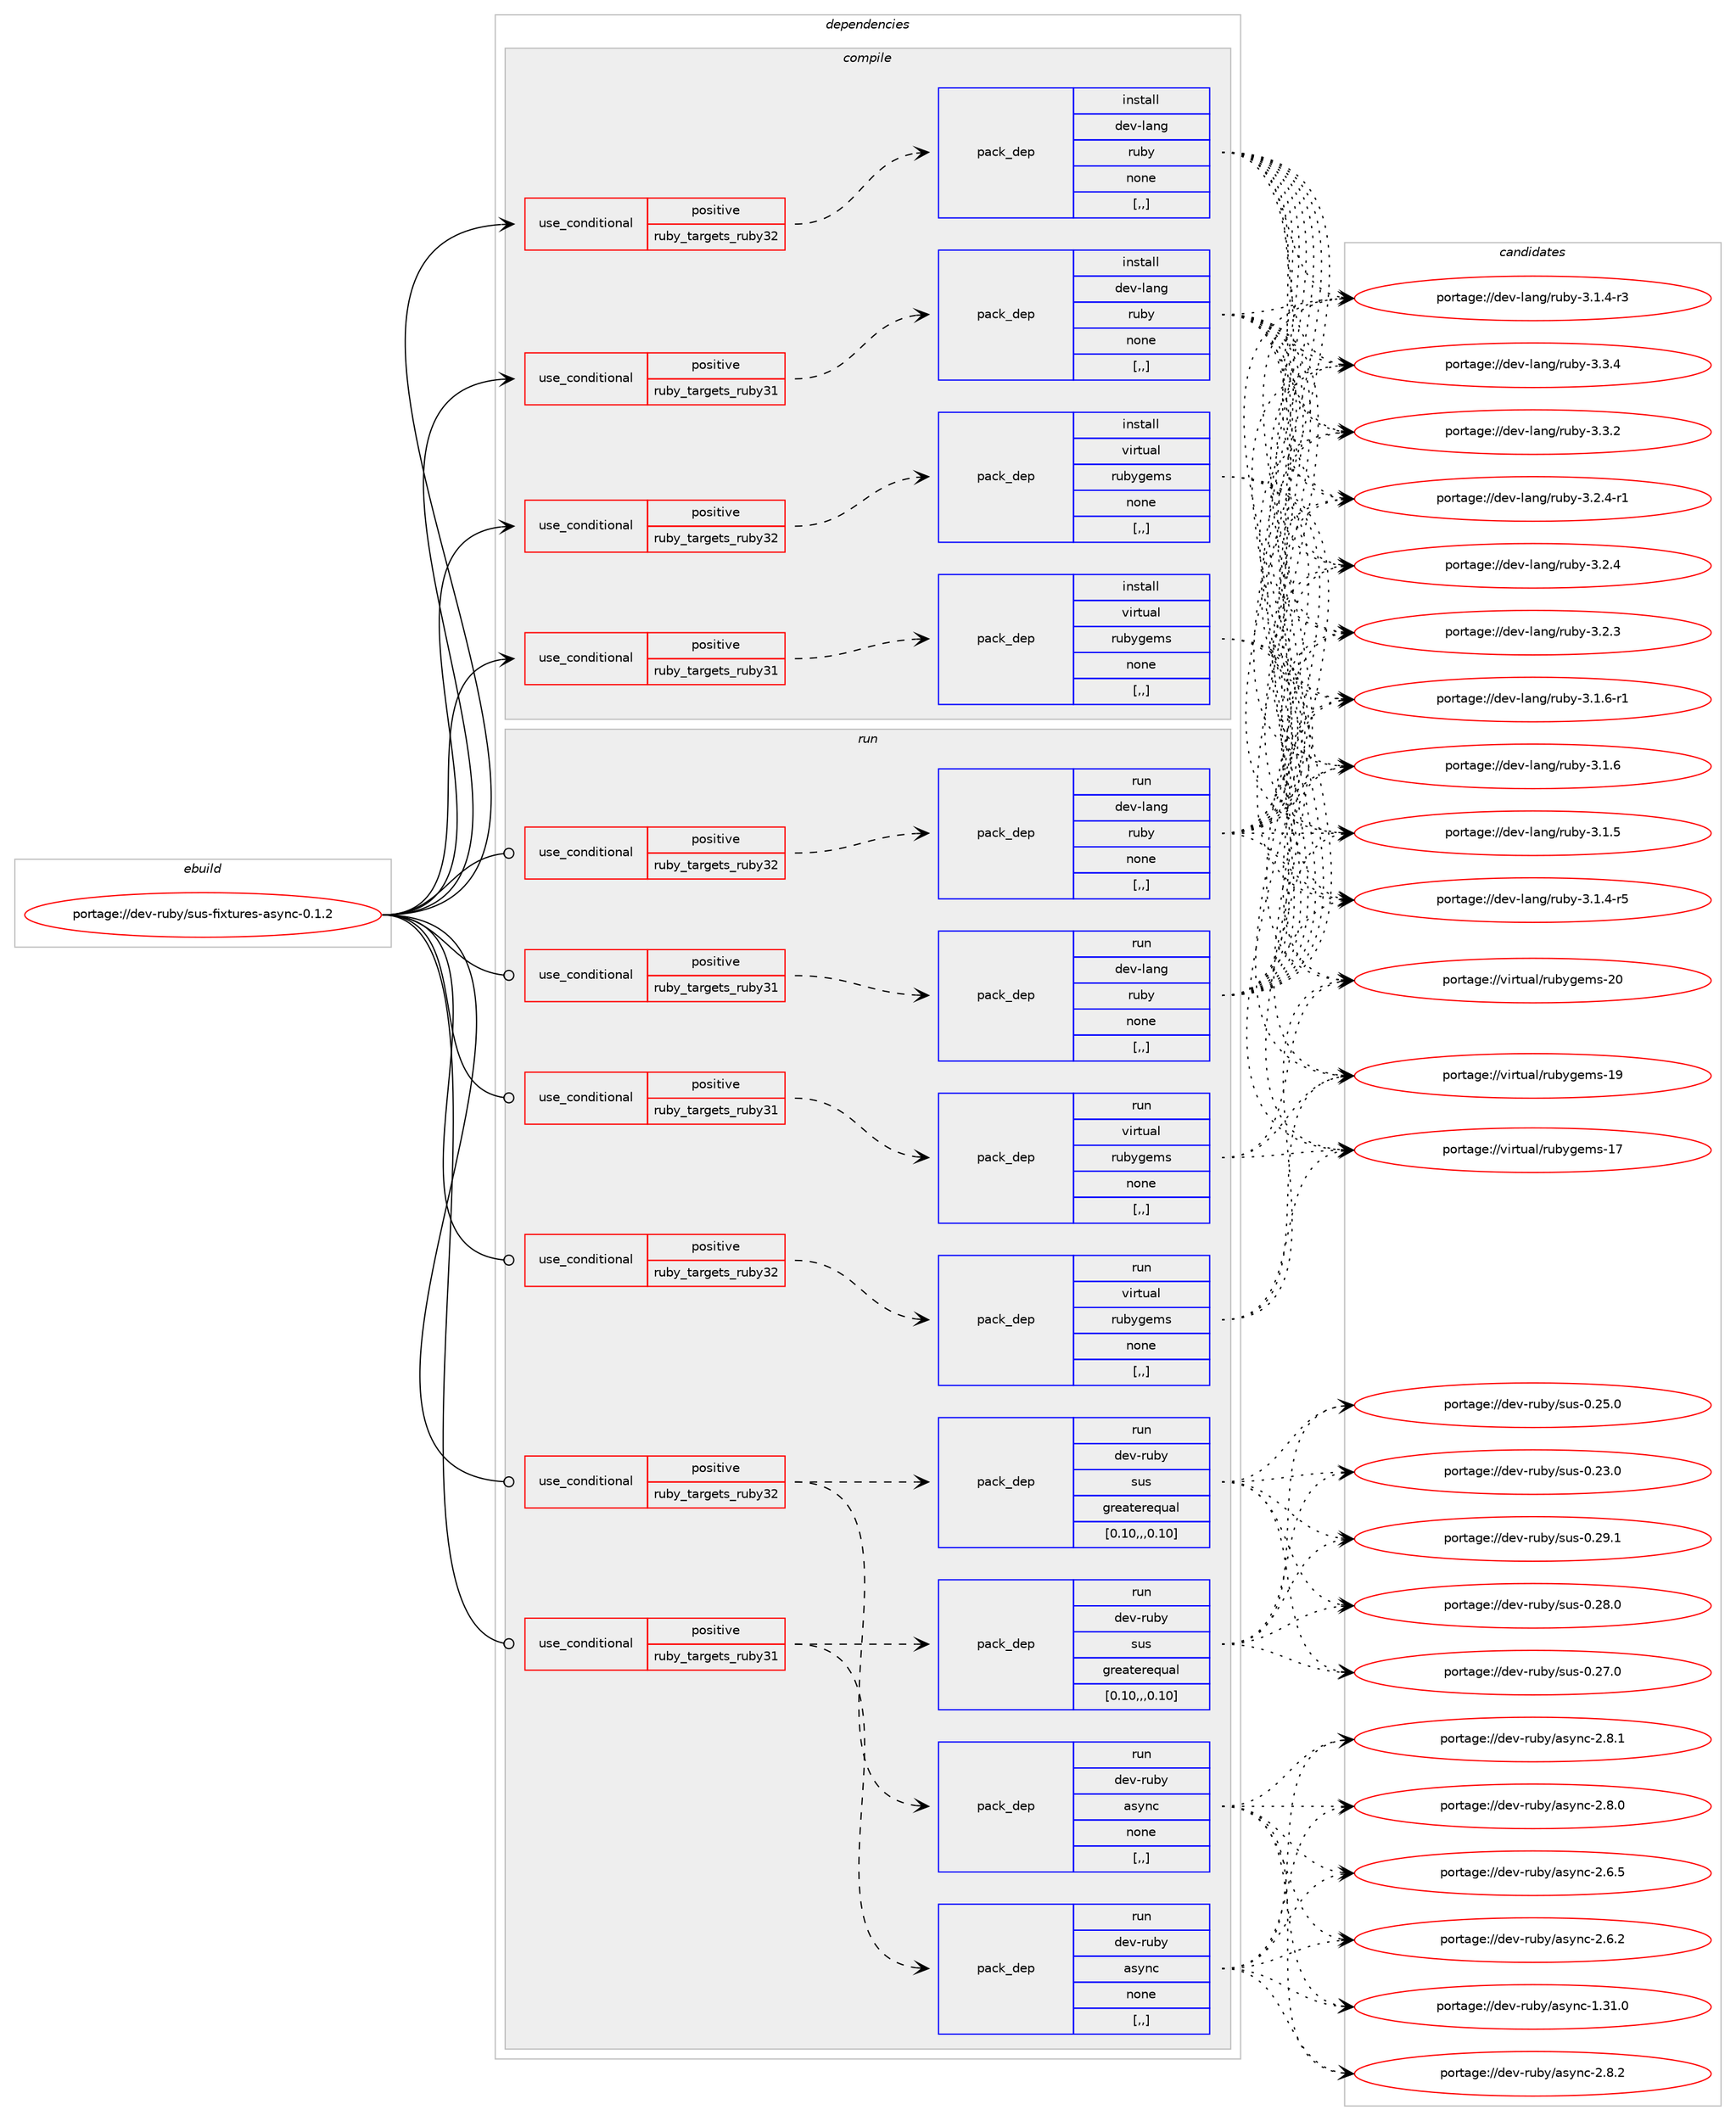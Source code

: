 digraph prolog {

# *************
# Graph options
# *************

newrank=true;
concentrate=true;
compound=true;
graph [rankdir=LR,fontname=Helvetica,fontsize=10,ranksep=1.5];#, ranksep=2.5, nodesep=0.2];
edge  [arrowhead=vee];
node  [fontname=Helvetica,fontsize=10];

# **********
# The ebuild
# **********

subgraph cluster_leftcol {
color=gray;
label=<<i>ebuild</i>>;
id [label="portage://dev-ruby/sus-fixtures-async-0.1.2", color=red, width=4, href="../dev-ruby/sus-fixtures-async-0.1.2.svg"];
}

# ****************
# The dependencies
# ****************

subgraph cluster_midcol {
color=gray;
label=<<i>dependencies</i>>;
subgraph cluster_compile {
fillcolor="#eeeeee";
style=filled;
label=<<i>compile</i>>;
subgraph cond57572 {
dependency205453 [label=<<TABLE BORDER="0" CELLBORDER="1" CELLSPACING="0" CELLPADDING="4"><TR><TD ROWSPAN="3" CELLPADDING="10">use_conditional</TD></TR><TR><TD>positive</TD></TR><TR><TD>ruby_targets_ruby31</TD></TR></TABLE>>, shape=none, color=red];
subgraph pack146490 {
dependency205454 [label=<<TABLE BORDER="0" CELLBORDER="1" CELLSPACING="0" CELLPADDING="4" WIDTH="220"><TR><TD ROWSPAN="6" CELLPADDING="30">pack_dep</TD></TR><TR><TD WIDTH="110">install</TD></TR><TR><TD>dev-lang</TD></TR><TR><TD>ruby</TD></TR><TR><TD>none</TD></TR><TR><TD>[,,]</TD></TR></TABLE>>, shape=none, color=blue];
}
dependency205453:e -> dependency205454:w [weight=20,style="dashed",arrowhead="vee"];
}
id:e -> dependency205453:w [weight=20,style="solid",arrowhead="vee"];
subgraph cond57573 {
dependency205455 [label=<<TABLE BORDER="0" CELLBORDER="1" CELLSPACING="0" CELLPADDING="4"><TR><TD ROWSPAN="3" CELLPADDING="10">use_conditional</TD></TR><TR><TD>positive</TD></TR><TR><TD>ruby_targets_ruby31</TD></TR></TABLE>>, shape=none, color=red];
subgraph pack146491 {
dependency205456 [label=<<TABLE BORDER="0" CELLBORDER="1" CELLSPACING="0" CELLPADDING="4" WIDTH="220"><TR><TD ROWSPAN="6" CELLPADDING="30">pack_dep</TD></TR><TR><TD WIDTH="110">install</TD></TR><TR><TD>virtual</TD></TR><TR><TD>rubygems</TD></TR><TR><TD>none</TD></TR><TR><TD>[,,]</TD></TR></TABLE>>, shape=none, color=blue];
}
dependency205455:e -> dependency205456:w [weight=20,style="dashed",arrowhead="vee"];
}
id:e -> dependency205455:w [weight=20,style="solid",arrowhead="vee"];
subgraph cond57574 {
dependency205457 [label=<<TABLE BORDER="0" CELLBORDER="1" CELLSPACING="0" CELLPADDING="4"><TR><TD ROWSPAN="3" CELLPADDING="10">use_conditional</TD></TR><TR><TD>positive</TD></TR><TR><TD>ruby_targets_ruby32</TD></TR></TABLE>>, shape=none, color=red];
subgraph pack146492 {
dependency205458 [label=<<TABLE BORDER="0" CELLBORDER="1" CELLSPACING="0" CELLPADDING="4" WIDTH="220"><TR><TD ROWSPAN="6" CELLPADDING="30">pack_dep</TD></TR><TR><TD WIDTH="110">install</TD></TR><TR><TD>dev-lang</TD></TR><TR><TD>ruby</TD></TR><TR><TD>none</TD></TR><TR><TD>[,,]</TD></TR></TABLE>>, shape=none, color=blue];
}
dependency205457:e -> dependency205458:w [weight=20,style="dashed",arrowhead="vee"];
}
id:e -> dependency205457:w [weight=20,style="solid",arrowhead="vee"];
subgraph cond57575 {
dependency205459 [label=<<TABLE BORDER="0" CELLBORDER="1" CELLSPACING="0" CELLPADDING="4"><TR><TD ROWSPAN="3" CELLPADDING="10">use_conditional</TD></TR><TR><TD>positive</TD></TR><TR><TD>ruby_targets_ruby32</TD></TR></TABLE>>, shape=none, color=red];
subgraph pack146493 {
dependency205460 [label=<<TABLE BORDER="0" CELLBORDER="1" CELLSPACING="0" CELLPADDING="4" WIDTH="220"><TR><TD ROWSPAN="6" CELLPADDING="30">pack_dep</TD></TR><TR><TD WIDTH="110">install</TD></TR><TR><TD>virtual</TD></TR><TR><TD>rubygems</TD></TR><TR><TD>none</TD></TR><TR><TD>[,,]</TD></TR></TABLE>>, shape=none, color=blue];
}
dependency205459:e -> dependency205460:w [weight=20,style="dashed",arrowhead="vee"];
}
id:e -> dependency205459:w [weight=20,style="solid",arrowhead="vee"];
}
subgraph cluster_compileandrun {
fillcolor="#eeeeee";
style=filled;
label=<<i>compile and run</i>>;
}
subgraph cluster_run {
fillcolor="#eeeeee";
style=filled;
label=<<i>run</i>>;
subgraph cond57576 {
dependency205461 [label=<<TABLE BORDER="0" CELLBORDER="1" CELLSPACING="0" CELLPADDING="4"><TR><TD ROWSPAN="3" CELLPADDING="10">use_conditional</TD></TR><TR><TD>positive</TD></TR><TR><TD>ruby_targets_ruby31</TD></TR></TABLE>>, shape=none, color=red];
subgraph pack146494 {
dependency205462 [label=<<TABLE BORDER="0" CELLBORDER="1" CELLSPACING="0" CELLPADDING="4" WIDTH="220"><TR><TD ROWSPAN="6" CELLPADDING="30">pack_dep</TD></TR><TR><TD WIDTH="110">run</TD></TR><TR><TD>dev-lang</TD></TR><TR><TD>ruby</TD></TR><TR><TD>none</TD></TR><TR><TD>[,,]</TD></TR></TABLE>>, shape=none, color=blue];
}
dependency205461:e -> dependency205462:w [weight=20,style="dashed",arrowhead="vee"];
}
id:e -> dependency205461:w [weight=20,style="solid",arrowhead="odot"];
subgraph cond57577 {
dependency205463 [label=<<TABLE BORDER="0" CELLBORDER="1" CELLSPACING="0" CELLPADDING="4"><TR><TD ROWSPAN="3" CELLPADDING="10">use_conditional</TD></TR><TR><TD>positive</TD></TR><TR><TD>ruby_targets_ruby31</TD></TR></TABLE>>, shape=none, color=red];
subgraph pack146495 {
dependency205464 [label=<<TABLE BORDER="0" CELLBORDER="1" CELLSPACING="0" CELLPADDING="4" WIDTH="220"><TR><TD ROWSPAN="6" CELLPADDING="30">pack_dep</TD></TR><TR><TD WIDTH="110">run</TD></TR><TR><TD>dev-ruby</TD></TR><TR><TD>async</TD></TR><TR><TD>none</TD></TR><TR><TD>[,,]</TD></TR></TABLE>>, shape=none, color=blue];
}
dependency205463:e -> dependency205464:w [weight=20,style="dashed",arrowhead="vee"];
subgraph pack146496 {
dependency205465 [label=<<TABLE BORDER="0" CELLBORDER="1" CELLSPACING="0" CELLPADDING="4" WIDTH="220"><TR><TD ROWSPAN="6" CELLPADDING="30">pack_dep</TD></TR><TR><TD WIDTH="110">run</TD></TR><TR><TD>dev-ruby</TD></TR><TR><TD>sus</TD></TR><TR><TD>greaterequal</TD></TR><TR><TD>[0.10,,,0.10]</TD></TR></TABLE>>, shape=none, color=blue];
}
dependency205463:e -> dependency205465:w [weight=20,style="dashed",arrowhead="vee"];
}
id:e -> dependency205463:w [weight=20,style="solid",arrowhead="odot"];
subgraph cond57578 {
dependency205466 [label=<<TABLE BORDER="0" CELLBORDER="1" CELLSPACING="0" CELLPADDING="4"><TR><TD ROWSPAN="3" CELLPADDING="10">use_conditional</TD></TR><TR><TD>positive</TD></TR><TR><TD>ruby_targets_ruby31</TD></TR></TABLE>>, shape=none, color=red];
subgraph pack146497 {
dependency205467 [label=<<TABLE BORDER="0" CELLBORDER="1" CELLSPACING="0" CELLPADDING="4" WIDTH="220"><TR><TD ROWSPAN="6" CELLPADDING="30">pack_dep</TD></TR><TR><TD WIDTH="110">run</TD></TR><TR><TD>virtual</TD></TR><TR><TD>rubygems</TD></TR><TR><TD>none</TD></TR><TR><TD>[,,]</TD></TR></TABLE>>, shape=none, color=blue];
}
dependency205466:e -> dependency205467:w [weight=20,style="dashed",arrowhead="vee"];
}
id:e -> dependency205466:w [weight=20,style="solid",arrowhead="odot"];
subgraph cond57579 {
dependency205468 [label=<<TABLE BORDER="0" CELLBORDER="1" CELLSPACING="0" CELLPADDING="4"><TR><TD ROWSPAN="3" CELLPADDING="10">use_conditional</TD></TR><TR><TD>positive</TD></TR><TR><TD>ruby_targets_ruby32</TD></TR></TABLE>>, shape=none, color=red];
subgraph pack146498 {
dependency205469 [label=<<TABLE BORDER="0" CELLBORDER="1" CELLSPACING="0" CELLPADDING="4" WIDTH="220"><TR><TD ROWSPAN="6" CELLPADDING="30">pack_dep</TD></TR><TR><TD WIDTH="110">run</TD></TR><TR><TD>dev-lang</TD></TR><TR><TD>ruby</TD></TR><TR><TD>none</TD></TR><TR><TD>[,,]</TD></TR></TABLE>>, shape=none, color=blue];
}
dependency205468:e -> dependency205469:w [weight=20,style="dashed",arrowhead="vee"];
}
id:e -> dependency205468:w [weight=20,style="solid",arrowhead="odot"];
subgraph cond57580 {
dependency205470 [label=<<TABLE BORDER="0" CELLBORDER="1" CELLSPACING="0" CELLPADDING="4"><TR><TD ROWSPAN="3" CELLPADDING="10">use_conditional</TD></TR><TR><TD>positive</TD></TR><TR><TD>ruby_targets_ruby32</TD></TR></TABLE>>, shape=none, color=red];
subgraph pack146499 {
dependency205471 [label=<<TABLE BORDER="0" CELLBORDER="1" CELLSPACING="0" CELLPADDING="4" WIDTH="220"><TR><TD ROWSPAN="6" CELLPADDING="30">pack_dep</TD></TR><TR><TD WIDTH="110">run</TD></TR><TR><TD>dev-ruby</TD></TR><TR><TD>async</TD></TR><TR><TD>none</TD></TR><TR><TD>[,,]</TD></TR></TABLE>>, shape=none, color=blue];
}
dependency205470:e -> dependency205471:w [weight=20,style="dashed",arrowhead="vee"];
subgraph pack146500 {
dependency205472 [label=<<TABLE BORDER="0" CELLBORDER="1" CELLSPACING="0" CELLPADDING="4" WIDTH="220"><TR><TD ROWSPAN="6" CELLPADDING="30">pack_dep</TD></TR><TR><TD WIDTH="110">run</TD></TR><TR><TD>dev-ruby</TD></TR><TR><TD>sus</TD></TR><TR><TD>greaterequal</TD></TR><TR><TD>[0.10,,,0.10]</TD></TR></TABLE>>, shape=none, color=blue];
}
dependency205470:e -> dependency205472:w [weight=20,style="dashed",arrowhead="vee"];
}
id:e -> dependency205470:w [weight=20,style="solid",arrowhead="odot"];
subgraph cond57581 {
dependency205473 [label=<<TABLE BORDER="0" CELLBORDER="1" CELLSPACING="0" CELLPADDING="4"><TR><TD ROWSPAN="3" CELLPADDING="10">use_conditional</TD></TR><TR><TD>positive</TD></TR><TR><TD>ruby_targets_ruby32</TD></TR></TABLE>>, shape=none, color=red];
subgraph pack146501 {
dependency205474 [label=<<TABLE BORDER="0" CELLBORDER="1" CELLSPACING="0" CELLPADDING="4" WIDTH="220"><TR><TD ROWSPAN="6" CELLPADDING="30">pack_dep</TD></TR><TR><TD WIDTH="110">run</TD></TR><TR><TD>virtual</TD></TR><TR><TD>rubygems</TD></TR><TR><TD>none</TD></TR><TR><TD>[,,]</TD></TR></TABLE>>, shape=none, color=blue];
}
dependency205473:e -> dependency205474:w [weight=20,style="dashed",arrowhead="vee"];
}
id:e -> dependency205473:w [weight=20,style="solid",arrowhead="odot"];
}
}

# **************
# The candidates
# **************

subgraph cluster_choices {
rank=same;
color=gray;
label=<<i>candidates</i>>;

subgraph choice146490 {
color=black;
nodesep=1;
choice10010111845108971101034711411798121455146514652 [label="portage://dev-lang/ruby-3.3.4", color=red, width=4,href="../dev-lang/ruby-3.3.4.svg"];
choice10010111845108971101034711411798121455146514650 [label="portage://dev-lang/ruby-3.3.2", color=red, width=4,href="../dev-lang/ruby-3.3.2.svg"];
choice100101118451089711010347114117981214551465046524511449 [label="portage://dev-lang/ruby-3.2.4-r1", color=red, width=4,href="../dev-lang/ruby-3.2.4-r1.svg"];
choice10010111845108971101034711411798121455146504652 [label="portage://dev-lang/ruby-3.2.4", color=red, width=4,href="../dev-lang/ruby-3.2.4.svg"];
choice10010111845108971101034711411798121455146504651 [label="portage://dev-lang/ruby-3.2.3", color=red, width=4,href="../dev-lang/ruby-3.2.3.svg"];
choice100101118451089711010347114117981214551464946544511449 [label="portage://dev-lang/ruby-3.1.6-r1", color=red, width=4,href="../dev-lang/ruby-3.1.6-r1.svg"];
choice10010111845108971101034711411798121455146494654 [label="portage://dev-lang/ruby-3.1.6", color=red, width=4,href="../dev-lang/ruby-3.1.6.svg"];
choice10010111845108971101034711411798121455146494653 [label="portage://dev-lang/ruby-3.1.5", color=red, width=4,href="../dev-lang/ruby-3.1.5.svg"];
choice100101118451089711010347114117981214551464946524511453 [label="portage://dev-lang/ruby-3.1.4-r5", color=red, width=4,href="../dev-lang/ruby-3.1.4-r5.svg"];
choice100101118451089711010347114117981214551464946524511451 [label="portage://dev-lang/ruby-3.1.4-r3", color=red, width=4,href="../dev-lang/ruby-3.1.4-r3.svg"];
dependency205454:e -> choice10010111845108971101034711411798121455146514652:w [style=dotted,weight="100"];
dependency205454:e -> choice10010111845108971101034711411798121455146514650:w [style=dotted,weight="100"];
dependency205454:e -> choice100101118451089711010347114117981214551465046524511449:w [style=dotted,weight="100"];
dependency205454:e -> choice10010111845108971101034711411798121455146504652:w [style=dotted,weight="100"];
dependency205454:e -> choice10010111845108971101034711411798121455146504651:w [style=dotted,weight="100"];
dependency205454:e -> choice100101118451089711010347114117981214551464946544511449:w [style=dotted,weight="100"];
dependency205454:e -> choice10010111845108971101034711411798121455146494654:w [style=dotted,weight="100"];
dependency205454:e -> choice10010111845108971101034711411798121455146494653:w [style=dotted,weight="100"];
dependency205454:e -> choice100101118451089711010347114117981214551464946524511453:w [style=dotted,weight="100"];
dependency205454:e -> choice100101118451089711010347114117981214551464946524511451:w [style=dotted,weight="100"];
}
subgraph choice146491 {
color=black;
nodesep=1;
choice118105114116117971084711411798121103101109115455048 [label="portage://virtual/rubygems-20", color=red, width=4,href="../virtual/rubygems-20.svg"];
choice118105114116117971084711411798121103101109115454957 [label="portage://virtual/rubygems-19", color=red, width=4,href="../virtual/rubygems-19.svg"];
choice118105114116117971084711411798121103101109115454955 [label="portage://virtual/rubygems-17", color=red, width=4,href="../virtual/rubygems-17.svg"];
dependency205456:e -> choice118105114116117971084711411798121103101109115455048:w [style=dotted,weight="100"];
dependency205456:e -> choice118105114116117971084711411798121103101109115454957:w [style=dotted,weight="100"];
dependency205456:e -> choice118105114116117971084711411798121103101109115454955:w [style=dotted,weight="100"];
}
subgraph choice146492 {
color=black;
nodesep=1;
choice10010111845108971101034711411798121455146514652 [label="portage://dev-lang/ruby-3.3.4", color=red, width=4,href="../dev-lang/ruby-3.3.4.svg"];
choice10010111845108971101034711411798121455146514650 [label="portage://dev-lang/ruby-3.3.2", color=red, width=4,href="../dev-lang/ruby-3.3.2.svg"];
choice100101118451089711010347114117981214551465046524511449 [label="portage://dev-lang/ruby-3.2.4-r1", color=red, width=4,href="../dev-lang/ruby-3.2.4-r1.svg"];
choice10010111845108971101034711411798121455146504652 [label="portage://dev-lang/ruby-3.2.4", color=red, width=4,href="../dev-lang/ruby-3.2.4.svg"];
choice10010111845108971101034711411798121455146504651 [label="portage://dev-lang/ruby-3.2.3", color=red, width=4,href="../dev-lang/ruby-3.2.3.svg"];
choice100101118451089711010347114117981214551464946544511449 [label="portage://dev-lang/ruby-3.1.6-r1", color=red, width=4,href="../dev-lang/ruby-3.1.6-r1.svg"];
choice10010111845108971101034711411798121455146494654 [label="portage://dev-lang/ruby-3.1.6", color=red, width=4,href="../dev-lang/ruby-3.1.6.svg"];
choice10010111845108971101034711411798121455146494653 [label="portage://dev-lang/ruby-3.1.5", color=red, width=4,href="../dev-lang/ruby-3.1.5.svg"];
choice100101118451089711010347114117981214551464946524511453 [label="portage://dev-lang/ruby-3.1.4-r5", color=red, width=4,href="../dev-lang/ruby-3.1.4-r5.svg"];
choice100101118451089711010347114117981214551464946524511451 [label="portage://dev-lang/ruby-3.1.4-r3", color=red, width=4,href="../dev-lang/ruby-3.1.4-r3.svg"];
dependency205458:e -> choice10010111845108971101034711411798121455146514652:w [style=dotted,weight="100"];
dependency205458:e -> choice10010111845108971101034711411798121455146514650:w [style=dotted,weight="100"];
dependency205458:e -> choice100101118451089711010347114117981214551465046524511449:w [style=dotted,weight="100"];
dependency205458:e -> choice10010111845108971101034711411798121455146504652:w [style=dotted,weight="100"];
dependency205458:e -> choice10010111845108971101034711411798121455146504651:w [style=dotted,weight="100"];
dependency205458:e -> choice100101118451089711010347114117981214551464946544511449:w [style=dotted,weight="100"];
dependency205458:e -> choice10010111845108971101034711411798121455146494654:w [style=dotted,weight="100"];
dependency205458:e -> choice10010111845108971101034711411798121455146494653:w [style=dotted,weight="100"];
dependency205458:e -> choice100101118451089711010347114117981214551464946524511453:w [style=dotted,weight="100"];
dependency205458:e -> choice100101118451089711010347114117981214551464946524511451:w [style=dotted,weight="100"];
}
subgraph choice146493 {
color=black;
nodesep=1;
choice118105114116117971084711411798121103101109115455048 [label="portage://virtual/rubygems-20", color=red, width=4,href="../virtual/rubygems-20.svg"];
choice118105114116117971084711411798121103101109115454957 [label="portage://virtual/rubygems-19", color=red, width=4,href="../virtual/rubygems-19.svg"];
choice118105114116117971084711411798121103101109115454955 [label="portage://virtual/rubygems-17", color=red, width=4,href="../virtual/rubygems-17.svg"];
dependency205460:e -> choice118105114116117971084711411798121103101109115455048:w [style=dotted,weight="100"];
dependency205460:e -> choice118105114116117971084711411798121103101109115454957:w [style=dotted,weight="100"];
dependency205460:e -> choice118105114116117971084711411798121103101109115454955:w [style=dotted,weight="100"];
}
subgraph choice146494 {
color=black;
nodesep=1;
choice10010111845108971101034711411798121455146514652 [label="portage://dev-lang/ruby-3.3.4", color=red, width=4,href="../dev-lang/ruby-3.3.4.svg"];
choice10010111845108971101034711411798121455146514650 [label="portage://dev-lang/ruby-3.3.2", color=red, width=4,href="../dev-lang/ruby-3.3.2.svg"];
choice100101118451089711010347114117981214551465046524511449 [label="portage://dev-lang/ruby-3.2.4-r1", color=red, width=4,href="../dev-lang/ruby-3.2.4-r1.svg"];
choice10010111845108971101034711411798121455146504652 [label="portage://dev-lang/ruby-3.2.4", color=red, width=4,href="../dev-lang/ruby-3.2.4.svg"];
choice10010111845108971101034711411798121455146504651 [label="portage://dev-lang/ruby-3.2.3", color=red, width=4,href="../dev-lang/ruby-3.2.3.svg"];
choice100101118451089711010347114117981214551464946544511449 [label="portage://dev-lang/ruby-3.1.6-r1", color=red, width=4,href="../dev-lang/ruby-3.1.6-r1.svg"];
choice10010111845108971101034711411798121455146494654 [label="portage://dev-lang/ruby-3.1.6", color=red, width=4,href="../dev-lang/ruby-3.1.6.svg"];
choice10010111845108971101034711411798121455146494653 [label="portage://dev-lang/ruby-3.1.5", color=red, width=4,href="../dev-lang/ruby-3.1.5.svg"];
choice100101118451089711010347114117981214551464946524511453 [label="portage://dev-lang/ruby-3.1.4-r5", color=red, width=4,href="../dev-lang/ruby-3.1.4-r5.svg"];
choice100101118451089711010347114117981214551464946524511451 [label="portage://dev-lang/ruby-3.1.4-r3", color=red, width=4,href="../dev-lang/ruby-3.1.4-r3.svg"];
dependency205462:e -> choice10010111845108971101034711411798121455146514652:w [style=dotted,weight="100"];
dependency205462:e -> choice10010111845108971101034711411798121455146514650:w [style=dotted,weight="100"];
dependency205462:e -> choice100101118451089711010347114117981214551465046524511449:w [style=dotted,weight="100"];
dependency205462:e -> choice10010111845108971101034711411798121455146504652:w [style=dotted,weight="100"];
dependency205462:e -> choice10010111845108971101034711411798121455146504651:w [style=dotted,weight="100"];
dependency205462:e -> choice100101118451089711010347114117981214551464946544511449:w [style=dotted,weight="100"];
dependency205462:e -> choice10010111845108971101034711411798121455146494654:w [style=dotted,weight="100"];
dependency205462:e -> choice10010111845108971101034711411798121455146494653:w [style=dotted,weight="100"];
dependency205462:e -> choice100101118451089711010347114117981214551464946524511453:w [style=dotted,weight="100"];
dependency205462:e -> choice100101118451089711010347114117981214551464946524511451:w [style=dotted,weight="100"];
}
subgraph choice146495 {
color=black;
nodesep=1;
choice1001011184511411798121479711512111099455046564650 [label="portage://dev-ruby/async-2.8.2", color=red, width=4,href="../dev-ruby/async-2.8.2.svg"];
choice1001011184511411798121479711512111099455046564649 [label="portage://dev-ruby/async-2.8.1", color=red, width=4,href="../dev-ruby/async-2.8.1.svg"];
choice1001011184511411798121479711512111099455046564648 [label="portage://dev-ruby/async-2.8.0", color=red, width=4,href="../dev-ruby/async-2.8.0.svg"];
choice1001011184511411798121479711512111099455046544653 [label="portage://dev-ruby/async-2.6.5", color=red, width=4,href="../dev-ruby/async-2.6.5.svg"];
choice1001011184511411798121479711512111099455046544650 [label="portage://dev-ruby/async-2.6.2", color=red, width=4,href="../dev-ruby/async-2.6.2.svg"];
choice100101118451141179812147971151211109945494651494648 [label="portage://dev-ruby/async-1.31.0", color=red, width=4,href="../dev-ruby/async-1.31.0.svg"];
dependency205464:e -> choice1001011184511411798121479711512111099455046564650:w [style=dotted,weight="100"];
dependency205464:e -> choice1001011184511411798121479711512111099455046564649:w [style=dotted,weight="100"];
dependency205464:e -> choice1001011184511411798121479711512111099455046564648:w [style=dotted,weight="100"];
dependency205464:e -> choice1001011184511411798121479711512111099455046544653:w [style=dotted,weight="100"];
dependency205464:e -> choice1001011184511411798121479711512111099455046544650:w [style=dotted,weight="100"];
dependency205464:e -> choice100101118451141179812147971151211109945494651494648:w [style=dotted,weight="100"];
}
subgraph choice146496 {
color=black;
nodesep=1;
choice10010111845114117981214711511711545484650574649 [label="portage://dev-ruby/sus-0.29.1", color=red, width=4,href="../dev-ruby/sus-0.29.1.svg"];
choice10010111845114117981214711511711545484650564648 [label="portage://dev-ruby/sus-0.28.0", color=red, width=4,href="../dev-ruby/sus-0.28.0.svg"];
choice10010111845114117981214711511711545484650554648 [label="portage://dev-ruby/sus-0.27.0", color=red, width=4,href="../dev-ruby/sus-0.27.0.svg"];
choice10010111845114117981214711511711545484650534648 [label="portage://dev-ruby/sus-0.25.0", color=red, width=4,href="../dev-ruby/sus-0.25.0.svg"];
choice10010111845114117981214711511711545484650514648 [label="portage://dev-ruby/sus-0.23.0", color=red, width=4,href="../dev-ruby/sus-0.23.0.svg"];
dependency205465:e -> choice10010111845114117981214711511711545484650574649:w [style=dotted,weight="100"];
dependency205465:e -> choice10010111845114117981214711511711545484650564648:w [style=dotted,weight="100"];
dependency205465:e -> choice10010111845114117981214711511711545484650554648:w [style=dotted,weight="100"];
dependency205465:e -> choice10010111845114117981214711511711545484650534648:w [style=dotted,weight="100"];
dependency205465:e -> choice10010111845114117981214711511711545484650514648:w [style=dotted,weight="100"];
}
subgraph choice146497 {
color=black;
nodesep=1;
choice118105114116117971084711411798121103101109115455048 [label="portage://virtual/rubygems-20", color=red, width=4,href="../virtual/rubygems-20.svg"];
choice118105114116117971084711411798121103101109115454957 [label="portage://virtual/rubygems-19", color=red, width=4,href="../virtual/rubygems-19.svg"];
choice118105114116117971084711411798121103101109115454955 [label="portage://virtual/rubygems-17", color=red, width=4,href="../virtual/rubygems-17.svg"];
dependency205467:e -> choice118105114116117971084711411798121103101109115455048:w [style=dotted,weight="100"];
dependency205467:e -> choice118105114116117971084711411798121103101109115454957:w [style=dotted,weight="100"];
dependency205467:e -> choice118105114116117971084711411798121103101109115454955:w [style=dotted,weight="100"];
}
subgraph choice146498 {
color=black;
nodesep=1;
choice10010111845108971101034711411798121455146514652 [label="portage://dev-lang/ruby-3.3.4", color=red, width=4,href="../dev-lang/ruby-3.3.4.svg"];
choice10010111845108971101034711411798121455146514650 [label="portage://dev-lang/ruby-3.3.2", color=red, width=4,href="../dev-lang/ruby-3.3.2.svg"];
choice100101118451089711010347114117981214551465046524511449 [label="portage://dev-lang/ruby-3.2.4-r1", color=red, width=4,href="../dev-lang/ruby-3.2.4-r1.svg"];
choice10010111845108971101034711411798121455146504652 [label="portage://dev-lang/ruby-3.2.4", color=red, width=4,href="../dev-lang/ruby-3.2.4.svg"];
choice10010111845108971101034711411798121455146504651 [label="portage://dev-lang/ruby-3.2.3", color=red, width=4,href="../dev-lang/ruby-3.2.3.svg"];
choice100101118451089711010347114117981214551464946544511449 [label="portage://dev-lang/ruby-3.1.6-r1", color=red, width=4,href="../dev-lang/ruby-3.1.6-r1.svg"];
choice10010111845108971101034711411798121455146494654 [label="portage://dev-lang/ruby-3.1.6", color=red, width=4,href="../dev-lang/ruby-3.1.6.svg"];
choice10010111845108971101034711411798121455146494653 [label="portage://dev-lang/ruby-3.1.5", color=red, width=4,href="../dev-lang/ruby-3.1.5.svg"];
choice100101118451089711010347114117981214551464946524511453 [label="portage://dev-lang/ruby-3.1.4-r5", color=red, width=4,href="../dev-lang/ruby-3.1.4-r5.svg"];
choice100101118451089711010347114117981214551464946524511451 [label="portage://dev-lang/ruby-3.1.4-r3", color=red, width=4,href="../dev-lang/ruby-3.1.4-r3.svg"];
dependency205469:e -> choice10010111845108971101034711411798121455146514652:w [style=dotted,weight="100"];
dependency205469:e -> choice10010111845108971101034711411798121455146514650:w [style=dotted,weight="100"];
dependency205469:e -> choice100101118451089711010347114117981214551465046524511449:w [style=dotted,weight="100"];
dependency205469:e -> choice10010111845108971101034711411798121455146504652:w [style=dotted,weight="100"];
dependency205469:e -> choice10010111845108971101034711411798121455146504651:w [style=dotted,weight="100"];
dependency205469:e -> choice100101118451089711010347114117981214551464946544511449:w [style=dotted,weight="100"];
dependency205469:e -> choice10010111845108971101034711411798121455146494654:w [style=dotted,weight="100"];
dependency205469:e -> choice10010111845108971101034711411798121455146494653:w [style=dotted,weight="100"];
dependency205469:e -> choice100101118451089711010347114117981214551464946524511453:w [style=dotted,weight="100"];
dependency205469:e -> choice100101118451089711010347114117981214551464946524511451:w [style=dotted,weight="100"];
}
subgraph choice146499 {
color=black;
nodesep=1;
choice1001011184511411798121479711512111099455046564650 [label="portage://dev-ruby/async-2.8.2", color=red, width=4,href="../dev-ruby/async-2.8.2.svg"];
choice1001011184511411798121479711512111099455046564649 [label="portage://dev-ruby/async-2.8.1", color=red, width=4,href="../dev-ruby/async-2.8.1.svg"];
choice1001011184511411798121479711512111099455046564648 [label="portage://dev-ruby/async-2.8.0", color=red, width=4,href="../dev-ruby/async-2.8.0.svg"];
choice1001011184511411798121479711512111099455046544653 [label="portage://dev-ruby/async-2.6.5", color=red, width=4,href="../dev-ruby/async-2.6.5.svg"];
choice1001011184511411798121479711512111099455046544650 [label="portage://dev-ruby/async-2.6.2", color=red, width=4,href="../dev-ruby/async-2.6.2.svg"];
choice100101118451141179812147971151211109945494651494648 [label="portage://dev-ruby/async-1.31.0", color=red, width=4,href="../dev-ruby/async-1.31.0.svg"];
dependency205471:e -> choice1001011184511411798121479711512111099455046564650:w [style=dotted,weight="100"];
dependency205471:e -> choice1001011184511411798121479711512111099455046564649:w [style=dotted,weight="100"];
dependency205471:e -> choice1001011184511411798121479711512111099455046564648:w [style=dotted,weight="100"];
dependency205471:e -> choice1001011184511411798121479711512111099455046544653:w [style=dotted,weight="100"];
dependency205471:e -> choice1001011184511411798121479711512111099455046544650:w [style=dotted,weight="100"];
dependency205471:e -> choice100101118451141179812147971151211109945494651494648:w [style=dotted,weight="100"];
}
subgraph choice146500 {
color=black;
nodesep=1;
choice10010111845114117981214711511711545484650574649 [label="portage://dev-ruby/sus-0.29.1", color=red, width=4,href="../dev-ruby/sus-0.29.1.svg"];
choice10010111845114117981214711511711545484650564648 [label="portage://dev-ruby/sus-0.28.0", color=red, width=4,href="../dev-ruby/sus-0.28.0.svg"];
choice10010111845114117981214711511711545484650554648 [label="portage://dev-ruby/sus-0.27.0", color=red, width=4,href="../dev-ruby/sus-0.27.0.svg"];
choice10010111845114117981214711511711545484650534648 [label="portage://dev-ruby/sus-0.25.0", color=red, width=4,href="../dev-ruby/sus-0.25.0.svg"];
choice10010111845114117981214711511711545484650514648 [label="portage://dev-ruby/sus-0.23.0", color=red, width=4,href="../dev-ruby/sus-0.23.0.svg"];
dependency205472:e -> choice10010111845114117981214711511711545484650574649:w [style=dotted,weight="100"];
dependency205472:e -> choice10010111845114117981214711511711545484650564648:w [style=dotted,weight="100"];
dependency205472:e -> choice10010111845114117981214711511711545484650554648:w [style=dotted,weight="100"];
dependency205472:e -> choice10010111845114117981214711511711545484650534648:w [style=dotted,weight="100"];
dependency205472:e -> choice10010111845114117981214711511711545484650514648:w [style=dotted,weight="100"];
}
subgraph choice146501 {
color=black;
nodesep=1;
choice118105114116117971084711411798121103101109115455048 [label="portage://virtual/rubygems-20", color=red, width=4,href="../virtual/rubygems-20.svg"];
choice118105114116117971084711411798121103101109115454957 [label="portage://virtual/rubygems-19", color=red, width=4,href="../virtual/rubygems-19.svg"];
choice118105114116117971084711411798121103101109115454955 [label="portage://virtual/rubygems-17", color=red, width=4,href="../virtual/rubygems-17.svg"];
dependency205474:e -> choice118105114116117971084711411798121103101109115455048:w [style=dotted,weight="100"];
dependency205474:e -> choice118105114116117971084711411798121103101109115454957:w [style=dotted,weight="100"];
dependency205474:e -> choice118105114116117971084711411798121103101109115454955:w [style=dotted,weight="100"];
}
}

}
